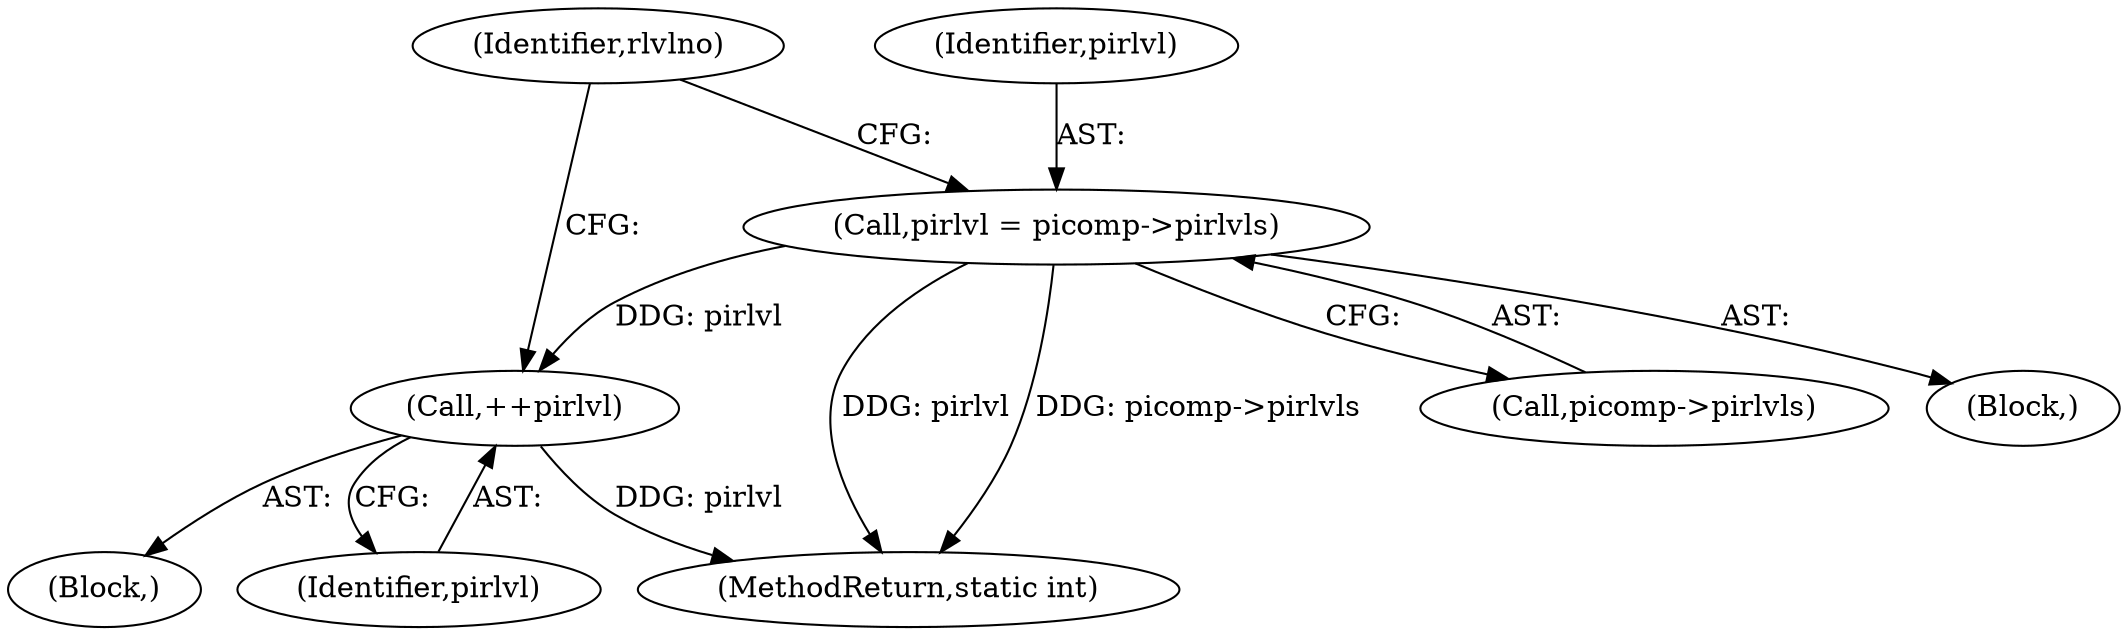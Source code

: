 digraph "0_jasper_aa0b0f79ade5eef8b0e7a214c03f5af54b36ba7d_0@pointer" {
"1000168" [label="(Call,pirlvl = picomp->pirlvls)"];
"1000181" [label="(Call,++pirlvl)"];
"1000174" [label="(Identifier,rlvlno)"];
"1000169" [label="(Identifier,pirlvl)"];
"1000170" [label="(Call,picomp->pirlvls)"];
"1000164" [label="(Block,)"];
"1000181" [label="(Call,++pirlvl)"];
"1000168" [label="(Call,pirlvl = picomp->pirlvls)"];
"1000178" [label="(Block,)"];
"1000182" [label="(Identifier,pirlvl)"];
"1000676" [label="(MethodReturn,static int)"];
"1000168" -> "1000164"  [label="AST: "];
"1000168" -> "1000170"  [label="CFG: "];
"1000169" -> "1000168"  [label="AST: "];
"1000170" -> "1000168"  [label="AST: "];
"1000174" -> "1000168"  [label="CFG: "];
"1000168" -> "1000676"  [label="DDG: pirlvl"];
"1000168" -> "1000676"  [label="DDG: picomp->pirlvls"];
"1000168" -> "1000181"  [label="DDG: pirlvl"];
"1000181" -> "1000178"  [label="AST: "];
"1000181" -> "1000182"  [label="CFG: "];
"1000182" -> "1000181"  [label="AST: "];
"1000174" -> "1000181"  [label="CFG: "];
"1000181" -> "1000676"  [label="DDG: pirlvl"];
}
